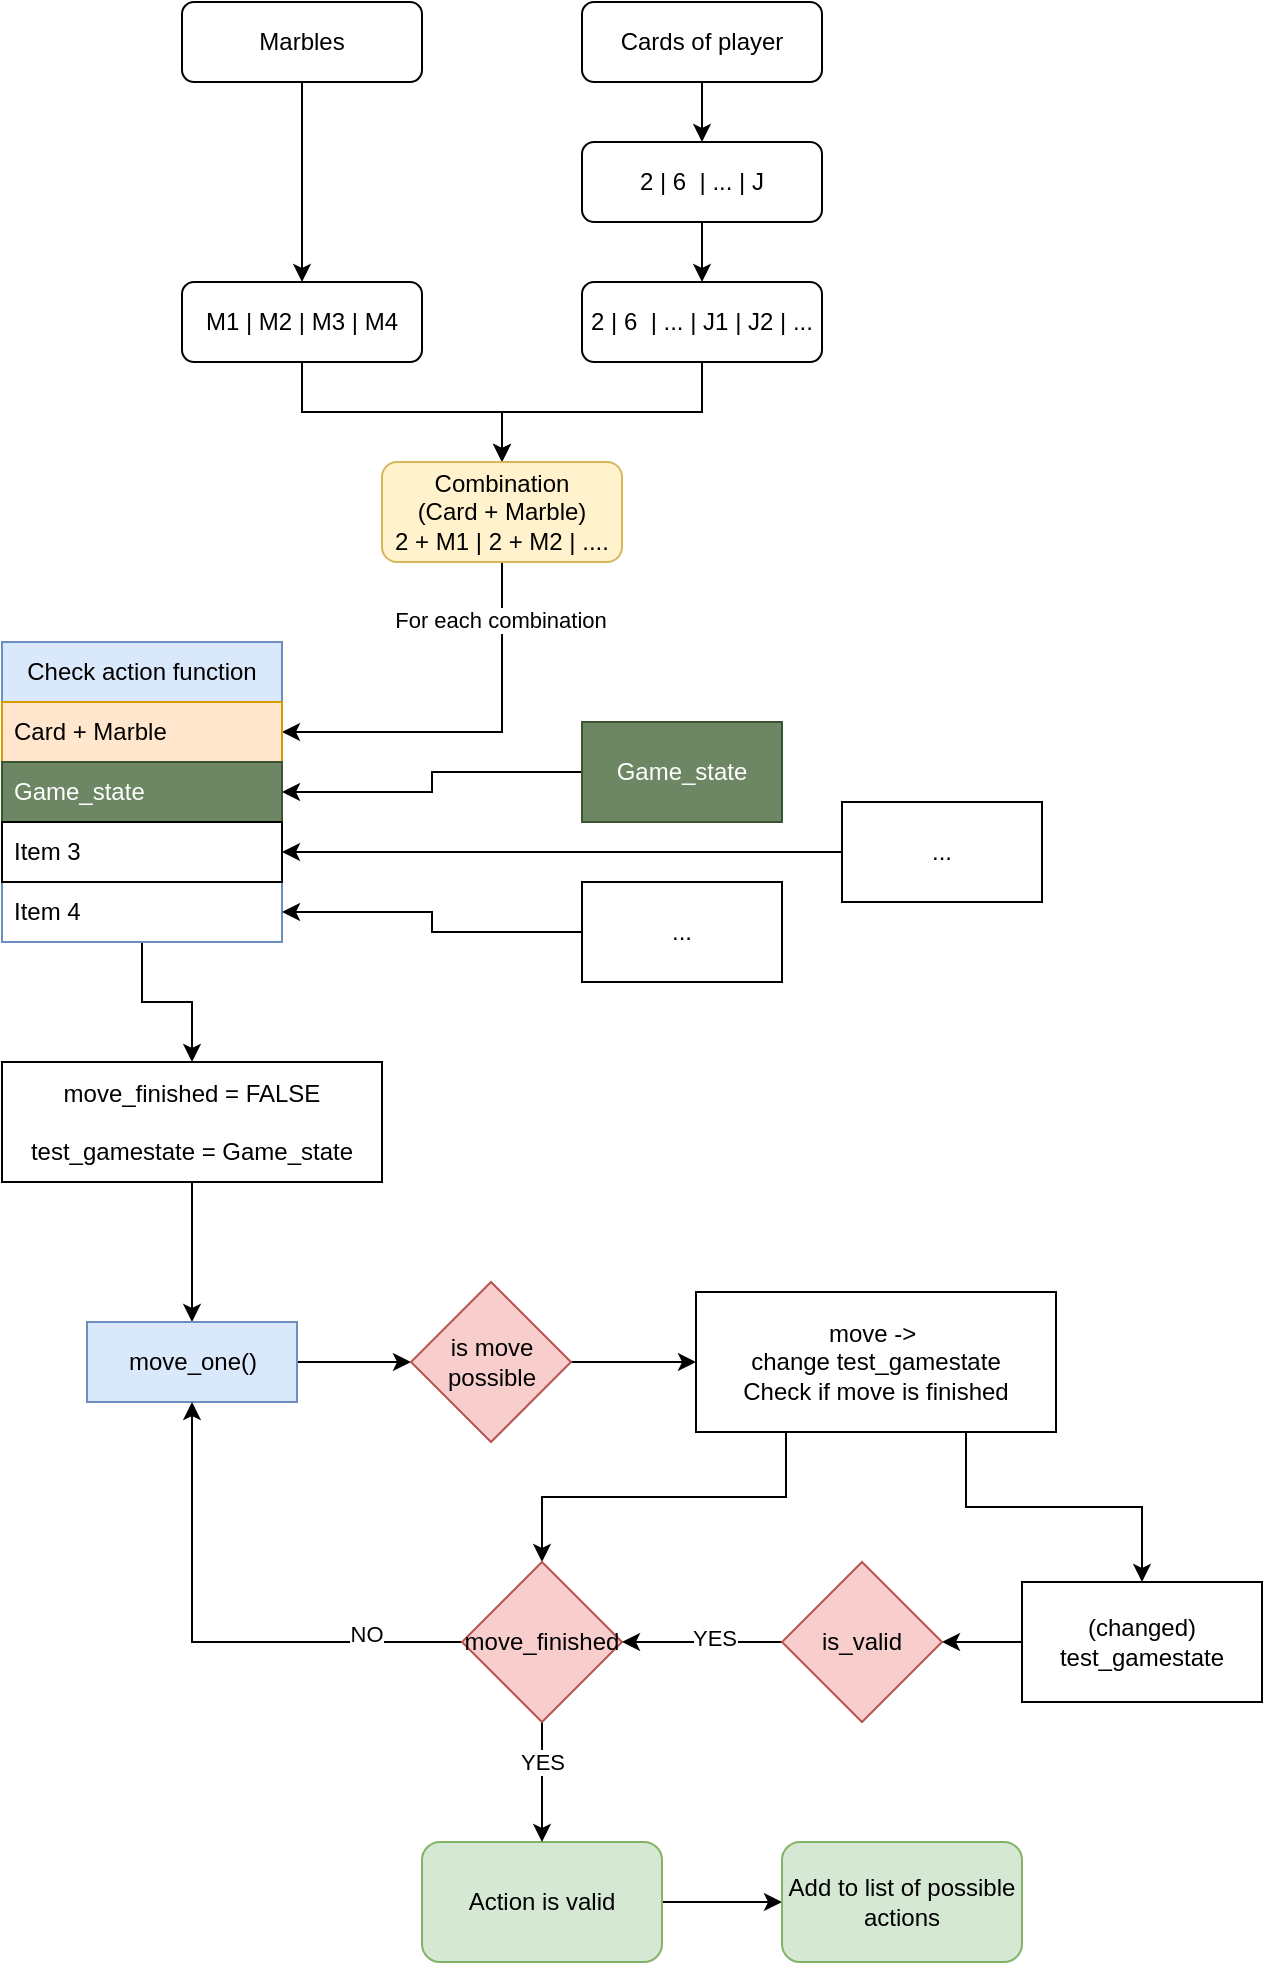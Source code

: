 <mxfile version="24.3.1" type="google">
  <diagram id="C5RBs43oDa-KdzZeNtuy" name="Page-1">
    <mxGraphModel grid="1" page="1" gridSize="10" guides="1" tooltips="1" connect="1" arrows="1" fold="1" pageScale="1" pageWidth="827" pageHeight="1169" math="0" shadow="0">
      <root>
        <mxCell id="WIyWlLk6GJQsqaUBKTNV-0" />
        <mxCell id="WIyWlLk6GJQsqaUBKTNV-1" parent="WIyWlLk6GJQsqaUBKTNV-0" />
        <mxCell id="q9eHKi25cZ7arye9z9oT-3" value="" style="edgeStyle=orthogonalEdgeStyle;rounded=0;orthogonalLoop=1;jettySize=auto;html=1;" edge="1" parent="WIyWlLk6GJQsqaUBKTNV-1" source="WIyWlLk6GJQsqaUBKTNV-3" target="q9eHKi25cZ7arye9z9oT-2">
          <mxGeometry relative="1" as="geometry" />
        </mxCell>
        <mxCell id="WIyWlLk6GJQsqaUBKTNV-3" value="Cards of player" style="rounded=1;whiteSpace=wrap;html=1;fontSize=12;glass=0;strokeWidth=1;shadow=0;" vertex="1" parent="WIyWlLk6GJQsqaUBKTNV-1">
          <mxGeometry x="360" y="10" width="120" height="40" as="geometry" />
        </mxCell>
        <mxCell id="q9eHKi25cZ7arye9z9oT-5" value="" style="edgeStyle=orthogonalEdgeStyle;rounded=0;orthogonalLoop=1;jettySize=auto;html=1;" edge="1" parent="WIyWlLk6GJQsqaUBKTNV-1" source="q9eHKi25cZ7arye9z9oT-2" target="q9eHKi25cZ7arye9z9oT-4">
          <mxGeometry relative="1" as="geometry" />
        </mxCell>
        <mxCell id="q9eHKi25cZ7arye9z9oT-2" value="2 |&amp;nbsp;6&amp;nbsp; | ... | J" style="rounded=1;whiteSpace=wrap;html=1;fontSize=12;glass=0;strokeWidth=1;shadow=0;" vertex="1" parent="WIyWlLk6GJQsqaUBKTNV-1">
          <mxGeometry x="360" y="80" width="120" height="40" as="geometry" />
        </mxCell>
        <mxCell id="q9eHKi25cZ7arye9z9oT-11" style="edgeStyle=orthogonalEdgeStyle;rounded=0;orthogonalLoop=1;jettySize=auto;html=1;entryX=0.5;entryY=0;entryDx=0;entryDy=0;" edge="1" parent="WIyWlLk6GJQsqaUBKTNV-1" source="q9eHKi25cZ7arye9z9oT-4" target="q9eHKi25cZ7arye9z9oT-9">
          <mxGeometry relative="1" as="geometry" />
        </mxCell>
        <mxCell id="q9eHKi25cZ7arye9z9oT-4" value="2 |&amp;nbsp;6&amp;nbsp; | ... | J1 | J2 | ..." style="rounded=1;whiteSpace=wrap;html=1;fontSize=12;glass=0;strokeWidth=1;shadow=0;" vertex="1" parent="WIyWlLk6GJQsqaUBKTNV-1">
          <mxGeometry x="360" y="150" width="120" height="40" as="geometry" />
        </mxCell>
        <mxCell id="q9eHKi25cZ7arye9z9oT-8" value="" style="edgeStyle=orthogonalEdgeStyle;rounded=0;orthogonalLoop=1;jettySize=auto;html=1;" edge="1" parent="WIyWlLk6GJQsqaUBKTNV-1" source="q9eHKi25cZ7arye9z9oT-6" target="q9eHKi25cZ7arye9z9oT-7">
          <mxGeometry relative="1" as="geometry" />
        </mxCell>
        <mxCell id="q9eHKi25cZ7arye9z9oT-6" value="Marbles" style="rounded=1;whiteSpace=wrap;html=1;fontSize=12;glass=0;strokeWidth=1;shadow=0;" vertex="1" parent="WIyWlLk6GJQsqaUBKTNV-1">
          <mxGeometry x="160" y="10" width="120" height="40" as="geometry" />
        </mxCell>
        <mxCell id="q9eHKi25cZ7arye9z9oT-10" value="" style="edgeStyle=orthogonalEdgeStyle;rounded=0;orthogonalLoop=1;jettySize=auto;html=1;" edge="1" parent="WIyWlLk6GJQsqaUBKTNV-1" source="q9eHKi25cZ7arye9z9oT-7" target="q9eHKi25cZ7arye9z9oT-9">
          <mxGeometry relative="1" as="geometry" />
        </mxCell>
        <mxCell id="q9eHKi25cZ7arye9z9oT-7" value="M1 | M2 | M3 | M4" style="rounded=1;whiteSpace=wrap;html=1;fontSize=12;glass=0;strokeWidth=1;shadow=0;" vertex="1" parent="WIyWlLk6GJQsqaUBKTNV-1">
          <mxGeometry x="160" y="150" width="120" height="40" as="geometry" />
        </mxCell>
        <mxCell id="q9eHKi25cZ7arye9z9oT-16" style="edgeStyle=orthogonalEdgeStyle;rounded=0;orthogonalLoop=1;jettySize=auto;html=1;entryX=1;entryY=0.5;entryDx=0;entryDy=0;" edge="1" parent="WIyWlLk6GJQsqaUBKTNV-1" source="q9eHKi25cZ7arye9z9oT-9" target="q9eHKi25cZ7arye9z9oT-13">
          <mxGeometry relative="1" as="geometry" />
        </mxCell>
        <mxCell id="q9eHKi25cZ7arye9z9oT-57" value="For each combination" style="edgeLabel;html=1;align=center;verticalAlign=middle;resizable=0;points=[];" vertex="1" connectable="0" parent="q9eHKi25cZ7arye9z9oT-16">
          <mxGeometry x="-0.692" y="-1" relative="1" as="geometry">
            <mxPoint y="-1" as="offset" />
          </mxGeometry>
        </mxCell>
        <mxCell id="q9eHKi25cZ7arye9z9oT-9" value="Combination&lt;br&gt;(Card + Marble)&lt;div&gt;2 + M1 | 2 + M2 | ....&lt;/div&gt;" style="rounded=1;whiteSpace=wrap;html=1;fontSize=12;glass=0;strokeWidth=1;shadow=0;fillColor=#fff2cc;strokeColor=#d6b656;" vertex="1" parent="WIyWlLk6GJQsqaUBKTNV-1">
          <mxGeometry x="260" y="240" width="120" height="50" as="geometry" />
        </mxCell>
        <mxCell id="q9eHKi25cZ7arye9z9oT-27" value="" style="edgeStyle=orthogonalEdgeStyle;rounded=0;orthogonalLoop=1;jettySize=auto;html=1;" edge="1" parent="WIyWlLk6GJQsqaUBKTNV-1" source="q9eHKi25cZ7arye9z9oT-12" target="q9eHKi25cZ7arye9z9oT-26">
          <mxGeometry relative="1" as="geometry" />
        </mxCell>
        <mxCell id="q9eHKi25cZ7arye9z9oT-12" value="Check action function" style="swimlane;fontStyle=0;childLayout=stackLayout;horizontal=1;startSize=30;horizontalStack=0;resizeParent=1;resizeParentMax=0;resizeLast=0;collapsible=1;marginBottom=0;whiteSpace=wrap;html=1;fillColor=#dae8fc;strokeColor=#6c8ebf;" vertex="1" parent="WIyWlLk6GJQsqaUBKTNV-1">
          <mxGeometry x="70" y="330" width="140" height="150" as="geometry">
            <mxRectangle x="70" y="330" width="160" height="30" as="alternateBounds" />
          </mxGeometry>
        </mxCell>
        <mxCell id="q9eHKi25cZ7arye9z9oT-13" value="Card + Marble&amp;nbsp;" style="text;strokeColor=#d79b00;fillColor=#ffe6cc;align=left;verticalAlign=middle;spacingLeft=4;spacingRight=4;overflow=hidden;points=[[0,0.5],[1,0.5]];portConstraint=eastwest;rotatable=0;whiteSpace=wrap;html=1;" vertex="1" parent="q9eHKi25cZ7arye9z9oT-12">
          <mxGeometry y="30" width="140" height="30" as="geometry" />
        </mxCell>
        <mxCell id="q9eHKi25cZ7arye9z9oT-14" value="Game_state" style="text;strokeColor=#3A5431;fillColor=#6d8764;align=left;verticalAlign=middle;spacingLeft=4;spacingRight=4;overflow=hidden;points=[[0,0.5],[1,0.5]];portConstraint=eastwest;rotatable=0;whiteSpace=wrap;html=1;fontColor=#ffffff;" vertex="1" parent="q9eHKi25cZ7arye9z9oT-12">
          <mxGeometry y="60" width="140" height="30" as="geometry" />
        </mxCell>
        <mxCell id="q9eHKi25cZ7arye9z9oT-15" value="Item 3" style="text;strokeColor=default;fillColor=none;align=left;verticalAlign=middle;spacingLeft=4;spacingRight=4;overflow=hidden;points=[[0,0.5],[1,0.5]];portConstraint=eastwest;rotatable=0;whiteSpace=wrap;html=1;" vertex="1" parent="q9eHKi25cZ7arye9z9oT-12">
          <mxGeometry y="90" width="140" height="30" as="geometry" />
        </mxCell>
        <mxCell id="q9eHKi25cZ7arye9z9oT-20" value="Item 4" style="text;strokeColor=none;fillColor=none;align=left;verticalAlign=middle;spacingLeft=4;spacingRight=4;overflow=hidden;points=[[0,0.5],[1,0.5]];portConstraint=eastwest;rotatable=0;whiteSpace=wrap;html=1;" vertex="1" parent="q9eHKi25cZ7arye9z9oT-12">
          <mxGeometry y="120" width="140" height="30" as="geometry" />
        </mxCell>
        <mxCell id="q9eHKi25cZ7arye9z9oT-18" style="edgeStyle=orthogonalEdgeStyle;rounded=0;orthogonalLoop=1;jettySize=auto;html=1;" edge="1" parent="WIyWlLk6GJQsqaUBKTNV-1" source="q9eHKi25cZ7arye9z9oT-17" target="q9eHKi25cZ7arye9z9oT-14">
          <mxGeometry relative="1" as="geometry" />
        </mxCell>
        <mxCell id="q9eHKi25cZ7arye9z9oT-17" value="Game_state" style="rounded=0;whiteSpace=wrap;html=1;fillColor=#6d8764;strokeColor=#3A5431;fontColor=#ffffff;" vertex="1" parent="WIyWlLk6GJQsqaUBKTNV-1">
          <mxGeometry x="360" y="370" width="100" height="50" as="geometry" />
        </mxCell>
        <mxCell id="q9eHKi25cZ7arye9z9oT-23" style="edgeStyle=orthogonalEdgeStyle;rounded=0;orthogonalLoop=1;jettySize=auto;html=1;" edge="1" parent="WIyWlLk6GJQsqaUBKTNV-1" source="q9eHKi25cZ7arye9z9oT-21" target="q9eHKi25cZ7arye9z9oT-15">
          <mxGeometry relative="1" as="geometry" />
        </mxCell>
        <mxCell id="q9eHKi25cZ7arye9z9oT-21" value="..." style="rounded=0;whiteSpace=wrap;html=1;" vertex="1" parent="WIyWlLk6GJQsqaUBKTNV-1">
          <mxGeometry x="490" y="410" width="100" height="50" as="geometry" />
        </mxCell>
        <mxCell id="q9eHKi25cZ7arye9z9oT-24" style="edgeStyle=orthogonalEdgeStyle;rounded=0;orthogonalLoop=1;jettySize=auto;html=1;" edge="1" parent="WIyWlLk6GJQsqaUBKTNV-1" source="q9eHKi25cZ7arye9z9oT-22" target="q9eHKi25cZ7arye9z9oT-20">
          <mxGeometry relative="1" as="geometry" />
        </mxCell>
        <mxCell id="q9eHKi25cZ7arye9z9oT-22" value="..." style="rounded=0;whiteSpace=wrap;html=1;" vertex="1" parent="WIyWlLk6GJQsqaUBKTNV-1">
          <mxGeometry x="360" y="450" width="100" height="50" as="geometry" />
        </mxCell>
        <mxCell id="q9eHKi25cZ7arye9z9oT-25" style="edgeStyle=orthogonalEdgeStyle;rounded=0;orthogonalLoop=1;jettySize=auto;html=1;exitX=0.5;exitY=1;exitDx=0;exitDy=0;" edge="1" parent="WIyWlLk6GJQsqaUBKTNV-1" source="q9eHKi25cZ7arye9z9oT-17" target="q9eHKi25cZ7arye9z9oT-17">
          <mxGeometry relative="1" as="geometry" />
        </mxCell>
        <mxCell id="q9eHKi25cZ7arye9z9oT-29" value="" style="edgeStyle=orthogonalEdgeStyle;rounded=0;orthogonalLoop=1;jettySize=auto;html=1;" edge="1" parent="WIyWlLk6GJQsqaUBKTNV-1" source="q9eHKi25cZ7arye9z9oT-26" target="q9eHKi25cZ7arye9z9oT-28">
          <mxGeometry relative="1" as="geometry" />
        </mxCell>
        <mxCell id="q9eHKi25cZ7arye9z9oT-26" value="move_finished = FALSE&lt;div&gt;&lt;br&gt;&lt;/div&gt;&lt;div&gt;test_gamestate = Game_state&lt;/div&gt;" style="whiteSpace=wrap;html=1;fontStyle=0;startSize=30;" vertex="1" parent="WIyWlLk6GJQsqaUBKTNV-1">
          <mxGeometry x="70" y="540" width="190" height="60" as="geometry" />
        </mxCell>
        <mxCell id="q9eHKi25cZ7arye9z9oT-32" value="" style="edgeStyle=orthogonalEdgeStyle;rounded=0;orthogonalLoop=1;jettySize=auto;html=1;entryX=0;entryY=0.5;entryDx=0;entryDy=0;" edge="1" parent="WIyWlLk6GJQsqaUBKTNV-1" source="q9eHKi25cZ7arye9z9oT-28" target="q9eHKi25cZ7arye9z9oT-33">
          <mxGeometry relative="1" as="geometry">
            <mxPoint x="270" y="690" as="targetPoint" />
          </mxGeometry>
        </mxCell>
        <mxCell id="q9eHKi25cZ7arye9z9oT-28" value="move_one()" style="whiteSpace=wrap;html=1;fontStyle=0;startSize=30;fillColor=#dae8fc;strokeColor=#6c8ebf;" vertex="1" parent="WIyWlLk6GJQsqaUBKTNV-1">
          <mxGeometry x="112.5" y="670" width="105" height="40" as="geometry" />
        </mxCell>
        <mxCell id="q9eHKi25cZ7arye9z9oT-58" style="edgeStyle=orthogonalEdgeStyle;rounded=0;orthogonalLoop=1;jettySize=auto;html=1;" edge="1" parent="WIyWlLk6GJQsqaUBKTNV-1" source="q9eHKi25cZ7arye9z9oT-30">
          <mxGeometry relative="1" as="geometry">
            <mxPoint x="460" y="960" as="targetPoint" />
          </mxGeometry>
        </mxCell>
        <mxCell id="q9eHKi25cZ7arye9z9oT-30" value="Action is valid" style="rounded=1;whiteSpace=wrap;html=1;fillColor=#d5e8d4;strokeColor=#82b366;" vertex="1" parent="WIyWlLk6GJQsqaUBKTNV-1">
          <mxGeometry x="280" y="930" width="120" height="60" as="geometry" />
        </mxCell>
        <mxCell id="q9eHKi25cZ7arye9z9oT-35" value="" style="edgeStyle=orthogonalEdgeStyle;rounded=0;orthogonalLoop=1;jettySize=auto;html=1;" edge="1" parent="WIyWlLk6GJQsqaUBKTNV-1" source="q9eHKi25cZ7arye9z9oT-33" target="q9eHKi25cZ7arye9z9oT-34">
          <mxGeometry relative="1" as="geometry" />
        </mxCell>
        <mxCell id="q9eHKi25cZ7arye9z9oT-33" value="is move possible" style="rhombus;whiteSpace=wrap;html=1;fillColor=#f8cecc;strokeColor=#b85450;" vertex="1" parent="WIyWlLk6GJQsqaUBKTNV-1">
          <mxGeometry x="274.5" y="650" width="80" height="80" as="geometry" />
        </mxCell>
        <mxCell id="q9eHKi25cZ7arye9z9oT-46" style="edgeStyle=orthogonalEdgeStyle;rounded=0;orthogonalLoop=1;jettySize=auto;html=1;exitX=0.75;exitY=1;exitDx=0;exitDy=0;entryX=0.5;entryY=0;entryDx=0;entryDy=0;" edge="1" parent="WIyWlLk6GJQsqaUBKTNV-1" source="q9eHKi25cZ7arye9z9oT-34" target="q9eHKi25cZ7arye9z9oT-44">
          <mxGeometry relative="1" as="geometry" />
        </mxCell>
        <mxCell id="q9eHKi25cZ7arye9z9oT-54" style="edgeStyle=orthogonalEdgeStyle;rounded=0;orthogonalLoop=1;jettySize=auto;html=1;exitX=0.25;exitY=1;exitDx=0;exitDy=0;" edge="1" parent="WIyWlLk6GJQsqaUBKTNV-1" source="q9eHKi25cZ7arye9z9oT-34" target="q9eHKi25cZ7arye9z9oT-38">
          <mxGeometry relative="1" as="geometry" />
        </mxCell>
        <mxCell id="q9eHKi25cZ7arye9z9oT-34" value="move -&amp;gt;&amp;nbsp;&lt;div&gt;change test_gamestate&lt;/div&gt;&lt;div&gt;Check if move is finished&lt;/div&gt;" style="whiteSpace=wrap;html=1;" vertex="1" parent="WIyWlLk6GJQsqaUBKTNV-1">
          <mxGeometry x="417" y="655" width="180" height="70" as="geometry" />
        </mxCell>
        <mxCell id="q9eHKi25cZ7arye9z9oT-52" style="edgeStyle=orthogonalEdgeStyle;rounded=0;orthogonalLoop=1;jettySize=auto;html=1;exitX=0.5;exitY=1;exitDx=0;exitDy=0;entryX=0.5;entryY=0;entryDx=0;entryDy=0;" edge="1" parent="WIyWlLk6GJQsqaUBKTNV-1" source="q9eHKi25cZ7arye9z9oT-38" target="q9eHKi25cZ7arye9z9oT-30">
          <mxGeometry relative="1" as="geometry" />
        </mxCell>
        <mxCell id="q9eHKi25cZ7arye9z9oT-53" value="YES" style="edgeLabel;html=1;align=center;verticalAlign=middle;resizable=0;points=[];" vertex="1" connectable="0" parent="q9eHKi25cZ7arye9z9oT-52">
          <mxGeometry x="-0.35" relative="1" as="geometry">
            <mxPoint as="offset" />
          </mxGeometry>
        </mxCell>
        <mxCell id="q9eHKi25cZ7arye9z9oT-55" style="edgeStyle=orthogonalEdgeStyle;rounded=0;orthogonalLoop=1;jettySize=auto;html=1;exitX=0;exitY=0.5;exitDx=0;exitDy=0;entryX=0.5;entryY=1;entryDx=0;entryDy=0;" edge="1" parent="WIyWlLk6GJQsqaUBKTNV-1" source="q9eHKi25cZ7arye9z9oT-38" target="q9eHKi25cZ7arye9z9oT-28">
          <mxGeometry relative="1" as="geometry" />
        </mxCell>
        <mxCell id="q9eHKi25cZ7arye9z9oT-56" value="NO" style="edgeLabel;html=1;align=center;verticalAlign=middle;resizable=0;points=[];" vertex="1" connectable="0" parent="q9eHKi25cZ7arye9z9oT-55">
          <mxGeometry x="-0.621" y="-4" relative="1" as="geometry">
            <mxPoint as="offset" />
          </mxGeometry>
        </mxCell>
        <mxCell id="q9eHKi25cZ7arye9z9oT-38" value="move_finished" style="rhombus;whiteSpace=wrap;html=1;fillColor=#f8cecc;strokeColor=#b85450;" vertex="1" parent="WIyWlLk6GJQsqaUBKTNV-1">
          <mxGeometry x="300" y="790" width="80" height="80" as="geometry" />
        </mxCell>
        <mxCell id="q9eHKi25cZ7arye9z9oT-48" value="" style="edgeStyle=orthogonalEdgeStyle;rounded=0;orthogonalLoop=1;jettySize=auto;html=1;" edge="1" parent="WIyWlLk6GJQsqaUBKTNV-1" source="q9eHKi25cZ7arye9z9oT-44" target="q9eHKi25cZ7arye9z9oT-47">
          <mxGeometry relative="1" as="geometry" />
        </mxCell>
        <mxCell id="q9eHKi25cZ7arye9z9oT-44" value="(changed)&lt;br&gt;test_gamestate" style="rounded=0;whiteSpace=wrap;html=1;" vertex="1" parent="WIyWlLk6GJQsqaUBKTNV-1">
          <mxGeometry x="580" y="800" width="120" height="60" as="geometry" />
        </mxCell>
        <mxCell id="q9eHKi25cZ7arye9z9oT-50" value="" style="edgeStyle=orthogonalEdgeStyle;rounded=0;orthogonalLoop=1;jettySize=auto;html=1;entryX=1;entryY=0.5;entryDx=0;entryDy=0;" edge="1" parent="WIyWlLk6GJQsqaUBKTNV-1" source="q9eHKi25cZ7arye9z9oT-47" target="q9eHKi25cZ7arye9z9oT-38">
          <mxGeometry relative="1" as="geometry" />
        </mxCell>
        <mxCell id="q9eHKi25cZ7arye9z9oT-51" value="YES" style="edgeLabel;html=1;align=center;verticalAlign=middle;resizable=0;points=[];" vertex="1" connectable="0" parent="q9eHKi25cZ7arye9z9oT-50">
          <mxGeometry x="-0.175" y="-2" relative="1" as="geometry">
            <mxPoint x="-1" as="offset" />
          </mxGeometry>
        </mxCell>
        <mxCell id="q9eHKi25cZ7arye9z9oT-47" value="is_valid" style="rhombus;whiteSpace=wrap;html=1;rounded=0;fillColor=#f8cecc;strokeColor=#b85450;" vertex="1" parent="WIyWlLk6GJQsqaUBKTNV-1">
          <mxGeometry x="460" y="790" width="80" height="80" as="geometry" />
        </mxCell>
        <mxCell id="q9eHKi25cZ7arye9z9oT-60" value="Add to list of possible actions" style="rounded=1;whiteSpace=wrap;html=1;fillColor=#d5e8d4;strokeColor=#82b366;" vertex="1" parent="WIyWlLk6GJQsqaUBKTNV-1">
          <mxGeometry x="460" y="930" width="120" height="60" as="geometry" />
        </mxCell>
      </root>
    </mxGraphModel>
  </diagram>
</mxfile>
